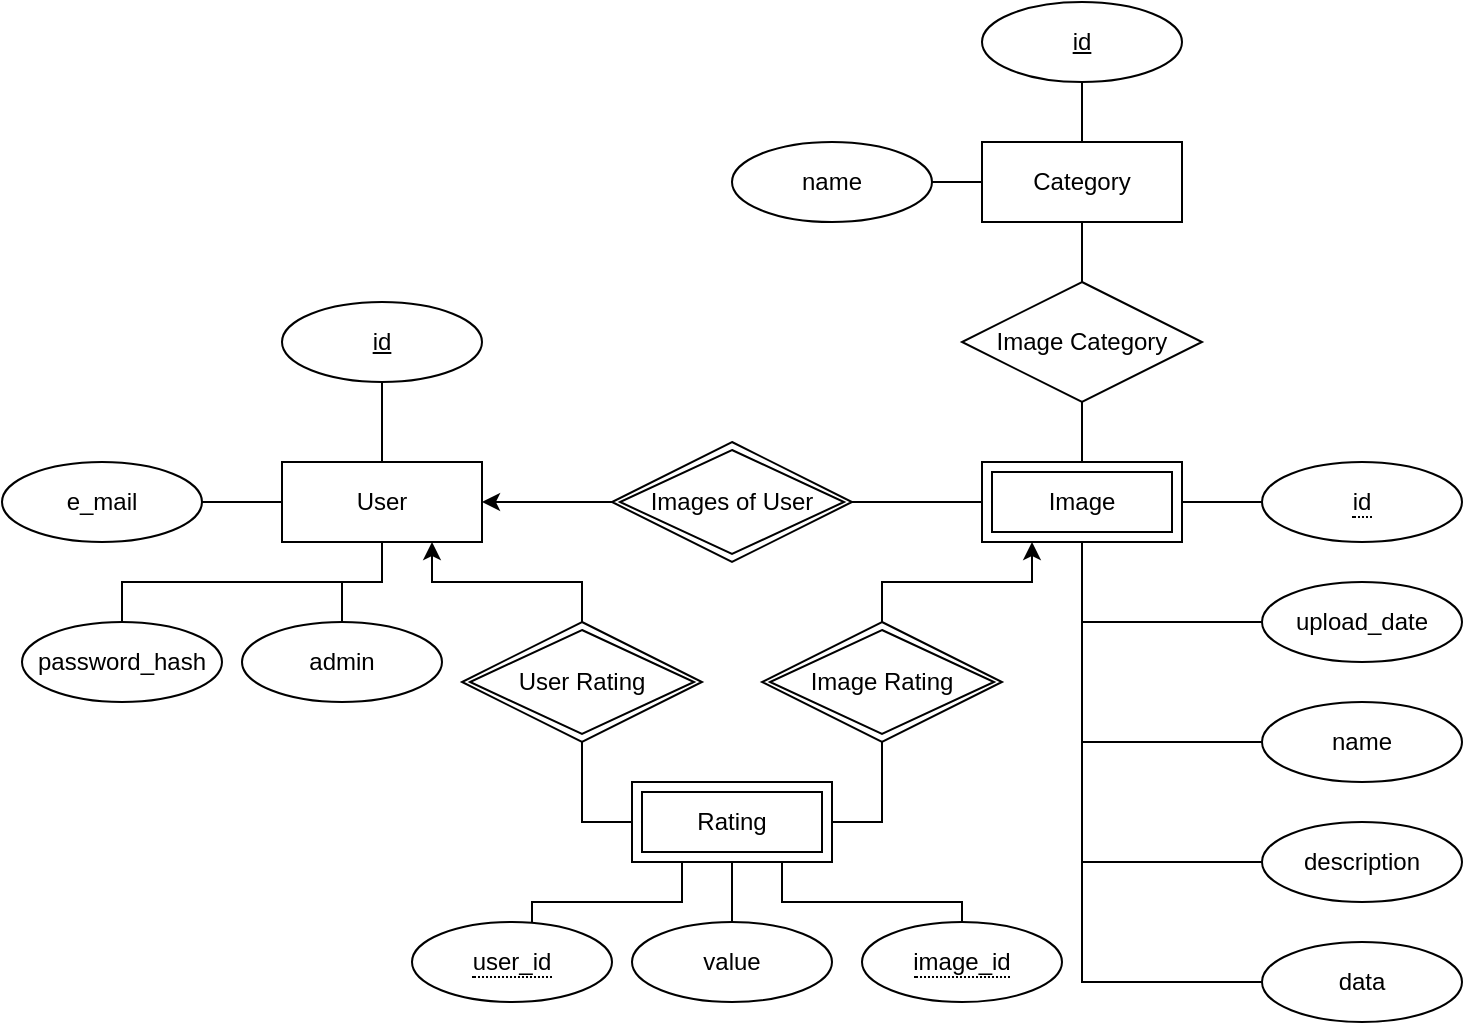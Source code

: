 <mxfile version="13.7.9" type="github"><diagram id="Cm83uvuodBMZl9RMiIEp" name="Page-1"><mxGraphModel dx="981" dy="547" grid="1" gridSize="10" guides="1" tooltips="1" connect="1" arrows="1" fold="1" page="1" pageScale="1" pageWidth="850" pageHeight="1100" math="0" shadow="0"><root><mxCell id="0"/><mxCell id="1" parent="0"/><mxCell id="4D5DgcxDDZrFNItTs5ni-1" value="&lt;div&gt;User&lt;/div&gt;" style="whiteSpace=wrap;html=1;align=center;" vertex="1" parent="1"><mxGeometry x="200" y="240" width="100" height="40" as="geometry"/></mxCell><mxCell id="4D5DgcxDDZrFNItTs5ni-6" style="edgeStyle=orthogonalEdgeStyle;rounded=0;orthogonalLoop=1;jettySize=auto;html=1;exitX=0.5;exitY=1;exitDx=0;exitDy=0;entryX=0.5;entryY=0;entryDx=0;entryDy=0;endArrow=none;endFill=0;" edge="1" parent="1" source="4D5DgcxDDZrFNItTs5ni-2" target="4D5DgcxDDZrFNItTs5ni-1"><mxGeometry relative="1" as="geometry"/></mxCell><mxCell id="4D5DgcxDDZrFNItTs5ni-2" value="&lt;div&gt;id&lt;/div&gt;" style="ellipse;whiteSpace=wrap;html=1;align=center;fontStyle=4;" vertex="1" parent="1"><mxGeometry x="200" y="160" width="100" height="40" as="geometry"/></mxCell><mxCell id="4D5DgcxDDZrFNItTs5ni-7" style="edgeStyle=orthogonalEdgeStyle;rounded=0;orthogonalLoop=1;jettySize=auto;html=1;exitX=1;exitY=0.5;exitDx=0;exitDy=0;entryX=0;entryY=0.5;entryDx=0;entryDy=0;endArrow=none;endFill=0;" edge="1" parent="1" source="4D5DgcxDDZrFNItTs5ni-3" target="4D5DgcxDDZrFNItTs5ni-1"><mxGeometry relative="1" as="geometry"/></mxCell><mxCell id="4D5DgcxDDZrFNItTs5ni-3" value="&lt;div&gt;e_mail&lt;/div&gt;" style="ellipse;whiteSpace=wrap;html=1;align=center;" vertex="1" parent="1"><mxGeometry x="60" y="240" width="100" height="40" as="geometry"/></mxCell><mxCell id="4D5DgcxDDZrFNItTs5ni-8" style="edgeStyle=orthogonalEdgeStyle;rounded=0;orthogonalLoop=1;jettySize=auto;html=1;exitX=0.5;exitY=0;exitDx=0;exitDy=0;endArrow=none;endFill=0;" edge="1" parent="1" source="4D5DgcxDDZrFNItTs5ni-4" target="4D5DgcxDDZrFNItTs5ni-1"><mxGeometry relative="1" as="geometry"/></mxCell><mxCell id="4D5DgcxDDZrFNItTs5ni-4" value="&lt;div&gt;password_hash&lt;/div&gt;" style="ellipse;whiteSpace=wrap;html=1;align=center;" vertex="1" parent="1"><mxGeometry x="70" y="320" width="100" height="40" as="geometry"/></mxCell><mxCell id="4D5DgcxDDZrFNItTs5ni-14" style="edgeStyle=orthogonalEdgeStyle;rounded=0;orthogonalLoop=1;jettySize=auto;html=1;exitX=0;exitY=0.5;exitDx=0;exitDy=0;entryX=1;entryY=0.5;entryDx=0;entryDy=0;endArrow=classic;endFill=1;" edge="1" parent="1" source="4D5DgcxDDZrFNItTs5ni-10" target="4D5DgcxDDZrFNItTs5ni-1"><mxGeometry relative="1" as="geometry"/></mxCell><mxCell id="4D5DgcxDDZrFNItTs5ni-10" value="Images of User" style="shape=rhombus;double=1;perimeter=rhombusPerimeter;whiteSpace=wrap;html=1;align=center;" vertex="1" parent="1"><mxGeometry x="365" y="230" width="120" height="60" as="geometry"/></mxCell><mxCell id="4D5DgcxDDZrFNItTs5ni-13" style="edgeStyle=orthogonalEdgeStyle;rounded=0;orthogonalLoop=1;jettySize=auto;html=1;exitX=1;exitY=0.5;exitDx=0;exitDy=0;entryX=0;entryY=0.5;entryDx=0;entryDy=0;endArrow=none;endFill=0;" edge="1" parent="1" source="4D5DgcxDDZrFNItTs5ni-11" target="4D5DgcxDDZrFNItTs5ni-12"><mxGeometry relative="1" as="geometry"/></mxCell><mxCell id="4D5DgcxDDZrFNItTs5ni-15" style="edgeStyle=orthogonalEdgeStyle;rounded=0;orthogonalLoop=1;jettySize=auto;html=1;exitX=0;exitY=0.5;exitDx=0;exitDy=0;entryX=1;entryY=0.5;entryDx=0;entryDy=0;endArrow=none;endFill=0;" edge="1" parent="1" source="4D5DgcxDDZrFNItTs5ni-11" target="4D5DgcxDDZrFNItTs5ni-10"><mxGeometry relative="1" as="geometry"/></mxCell><mxCell id="4D5DgcxDDZrFNItTs5ni-35" style="edgeStyle=orthogonalEdgeStyle;rounded=0;orthogonalLoop=1;jettySize=auto;html=1;exitX=0.5;exitY=1;exitDx=0;exitDy=0;entryX=0;entryY=0.5;entryDx=0;entryDy=0;endArrow=none;endFill=0;" edge="1" parent="1" source="4D5DgcxDDZrFNItTs5ni-11" target="4D5DgcxDDZrFNItTs5ni-34"><mxGeometry relative="1" as="geometry"/></mxCell><mxCell id="4D5DgcxDDZrFNItTs5ni-39" style="edgeStyle=orthogonalEdgeStyle;rounded=0;orthogonalLoop=1;jettySize=auto;html=1;exitX=0.5;exitY=1;exitDx=0;exitDy=0;entryX=0;entryY=0.5;entryDx=0;entryDy=0;endArrow=none;endFill=0;" edge="1" parent="1" source="4D5DgcxDDZrFNItTs5ni-11" target="4D5DgcxDDZrFNItTs5ni-38"><mxGeometry relative="1" as="geometry"/></mxCell><mxCell id="4D5DgcxDDZrFNItTs5ni-11" value="Image" style="shape=ext;margin=3;double=1;whiteSpace=wrap;html=1;align=center;" vertex="1" parent="1"><mxGeometry x="550" y="240" width="100" height="40" as="geometry"/></mxCell><mxCell id="4D5DgcxDDZrFNItTs5ni-12" value="&lt;span style=&quot;border-bottom: 1px dotted&quot;&gt;id&lt;/span&gt;" style="ellipse;whiteSpace=wrap;html=1;align=center;" vertex="1" parent="1"><mxGeometry x="690" y="240" width="100" height="40" as="geometry"/></mxCell><mxCell id="4D5DgcxDDZrFNItTs5ni-25" style="edgeStyle=orthogonalEdgeStyle;rounded=0;orthogonalLoop=1;jettySize=auto;html=1;entryX=1;entryY=0.5;entryDx=0;entryDy=0;endArrow=none;endFill=0;" edge="1" parent="1" source="4D5DgcxDDZrFNItTs5ni-17" target="4D5DgcxDDZrFNItTs5ni-24"><mxGeometry relative="1" as="geometry"/></mxCell><mxCell id="4D5DgcxDDZrFNItTs5ni-17" value="&lt;div&gt;Category&lt;/div&gt;" style="whiteSpace=wrap;html=1;align=center;" vertex="1" parent="1"><mxGeometry x="550" y="80" width="100" height="40" as="geometry"/></mxCell><mxCell id="4D5DgcxDDZrFNItTs5ni-19" style="edgeStyle=orthogonalEdgeStyle;rounded=0;orthogonalLoop=1;jettySize=auto;html=1;exitX=0.5;exitY=1;exitDx=0;exitDy=0;entryX=0.5;entryY=0;entryDx=0;entryDy=0;endArrow=none;endFill=0;" edge="1" parent="1" source="4D5DgcxDDZrFNItTs5ni-18" target="4D5DgcxDDZrFNItTs5ni-11"><mxGeometry relative="1" as="geometry"/></mxCell><mxCell id="4D5DgcxDDZrFNItTs5ni-20" style="edgeStyle=orthogonalEdgeStyle;rounded=0;orthogonalLoop=1;jettySize=auto;html=1;exitX=0.5;exitY=0;exitDx=0;exitDy=0;entryX=0.5;entryY=1;entryDx=0;entryDy=0;endArrow=none;endFill=0;" edge="1" parent="1" source="4D5DgcxDDZrFNItTs5ni-18" target="4D5DgcxDDZrFNItTs5ni-17"><mxGeometry relative="1" as="geometry"/></mxCell><mxCell id="4D5DgcxDDZrFNItTs5ni-18" value="Image Category" style="shape=rhombus;perimeter=rhombusPerimeter;whiteSpace=wrap;html=1;align=center;" vertex="1" parent="1"><mxGeometry x="540" y="150" width="120" height="60" as="geometry"/></mxCell><mxCell id="4D5DgcxDDZrFNItTs5ni-23" style="edgeStyle=orthogonalEdgeStyle;rounded=0;orthogonalLoop=1;jettySize=auto;html=1;exitX=0.5;exitY=1;exitDx=0;exitDy=0;entryX=0.5;entryY=0;entryDx=0;entryDy=0;endArrow=none;endFill=0;" edge="1" parent="1" source="4D5DgcxDDZrFNItTs5ni-22" target="4D5DgcxDDZrFNItTs5ni-17"><mxGeometry relative="1" as="geometry"/></mxCell><mxCell id="4D5DgcxDDZrFNItTs5ni-22" value="id" style="ellipse;whiteSpace=wrap;html=1;align=center;fontStyle=4;" vertex="1" parent="1"><mxGeometry x="550" y="10" width="100" height="40" as="geometry"/></mxCell><mxCell id="4D5DgcxDDZrFNItTs5ni-24" value="name" style="ellipse;whiteSpace=wrap;html=1;align=center;" vertex="1" parent="1"><mxGeometry x="425" y="80" width="100" height="40" as="geometry"/></mxCell><mxCell id="4D5DgcxDDZrFNItTs5ni-32" style="edgeStyle=orthogonalEdgeStyle;rounded=0;orthogonalLoop=1;jettySize=auto;html=1;exitX=0.5;exitY=0;exitDx=0;exitDy=0;entryX=0.5;entryY=1;entryDx=0;entryDy=0;endArrow=none;endFill=0;" edge="1" parent="1" source="4D5DgcxDDZrFNItTs5ni-31" target="4D5DgcxDDZrFNItTs5ni-1"><mxGeometry relative="1" as="geometry"/></mxCell><mxCell id="4D5DgcxDDZrFNItTs5ni-31" value="&lt;div&gt;admin&lt;/div&gt;" style="ellipse;whiteSpace=wrap;html=1;align=center;" vertex="1" parent="1"><mxGeometry x="180" y="320" width="100" height="40" as="geometry"/></mxCell><mxCell id="4D5DgcxDDZrFNItTs5ni-34" value="name" style="ellipse;whiteSpace=wrap;html=1;align=center;" vertex="1" parent="1"><mxGeometry x="690" y="360" width="100" height="40" as="geometry"/></mxCell><mxCell id="4D5DgcxDDZrFNItTs5ni-37" style="edgeStyle=orthogonalEdgeStyle;rounded=0;orthogonalLoop=1;jettySize=auto;html=1;exitX=0;exitY=0.5;exitDx=0;exitDy=0;entryX=0.5;entryY=1;entryDx=0;entryDy=0;endArrow=none;endFill=0;" edge="1" parent="1" source="4D5DgcxDDZrFNItTs5ni-36" target="4D5DgcxDDZrFNItTs5ni-11"><mxGeometry relative="1" as="geometry"/></mxCell><mxCell id="4D5DgcxDDZrFNItTs5ni-36" value="upload_date" style="ellipse;whiteSpace=wrap;html=1;align=center;" vertex="1" parent="1"><mxGeometry x="690" y="300" width="100" height="40" as="geometry"/></mxCell><mxCell id="4D5DgcxDDZrFNItTs5ni-38" value="description" style="ellipse;whiteSpace=wrap;html=1;align=center;" vertex="1" parent="1"><mxGeometry x="690" y="420" width="100" height="40" as="geometry"/></mxCell><mxCell id="4D5DgcxDDZrFNItTs5ni-42" value="Rating" style="shape=ext;margin=3;double=1;whiteSpace=wrap;html=1;align=center;" vertex="1" parent="1"><mxGeometry x="375" y="400" width="100" height="40" as="geometry"/></mxCell><mxCell id="4D5DgcxDDZrFNItTs5ni-46" style="edgeStyle=orthogonalEdgeStyle;rounded=0;orthogonalLoop=1;jettySize=auto;html=1;exitX=0.5;exitY=1;exitDx=0;exitDy=0;entryX=0;entryY=0.5;entryDx=0;entryDy=0;endArrow=none;endFill=0;" edge="1" parent="1" source="4D5DgcxDDZrFNItTs5ni-43" target="4D5DgcxDDZrFNItTs5ni-42"><mxGeometry relative="1" as="geometry"/></mxCell><mxCell id="4D5DgcxDDZrFNItTs5ni-47" style="edgeStyle=orthogonalEdgeStyle;rounded=0;orthogonalLoop=1;jettySize=auto;html=1;exitX=0.5;exitY=0;exitDx=0;exitDy=0;entryX=0.75;entryY=1;entryDx=0;entryDy=0;endArrow=classic;endFill=1;" edge="1" parent="1" source="4D5DgcxDDZrFNItTs5ni-43" target="4D5DgcxDDZrFNItTs5ni-1"><mxGeometry relative="1" as="geometry"/></mxCell><mxCell id="4D5DgcxDDZrFNItTs5ni-43" value="User Rating" style="shape=rhombus;double=1;perimeter=rhombusPerimeter;whiteSpace=wrap;html=1;align=center;" vertex="1" parent="1"><mxGeometry x="290" y="320" width="120" height="60" as="geometry"/></mxCell><mxCell id="4D5DgcxDDZrFNItTs5ni-45" style="edgeStyle=orthogonalEdgeStyle;rounded=0;orthogonalLoop=1;jettySize=auto;html=1;exitX=0.5;exitY=1;exitDx=0;exitDy=0;entryX=1;entryY=0.5;entryDx=0;entryDy=0;endArrow=none;endFill=0;" edge="1" parent="1" source="4D5DgcxDDZrFNItTs5ni-44" target="4D5DgcxDDZrFNItTs5ni-42"><mxGeometry relative="1" as="geometry"/></mxCell><mxCell id="4D5DgcxDDZrFNItTs5ni-48" style="edgeStyle=orthogonalEdgeStyle;rounded=0;orthogonalLoop=1;jettySize=auto;html=1;exitX=0.5;exitY=0;exitDx=0;exitDy=0;entryX=0.25;entryY=1;entryDx=0;entryDy=0;endArrow=classic;endFill=1;" edge="1" parent="1" source="4D5DgcxDDZrFNItTs5ni-44" target="4D5DgcxDDZrFNItTs5ni-11"><mxGeometry relative="1" as="geometry"/></mxCell><mxCell id="4D5DgcxDDZrFNItTs5ni-44" value="Image Rating" style="shape=rhombus;double=1;perimeter=rhombusPerimeter;whiteSpace=wrap;html=1;align=center;" vertex="1" parent="1"><mxGeometry x="440" y="320" width="120" height="60" as="geometry"/></mxCell><mxCell id="4D5DgcxDDZrFNItTs5ni-52" style="edgeStyle=orthogonalEdgeStyle;rounded=0;orthogonalLoop=1;jettySize=auto;html=1;entryX=0.25;entryY=1;entryDx=0;entryDy=0;endArrow=none;endFill=0;" edge="1" parent="1" source="4D5DgcxDDZrFNItTs5ni-49" target="4D5DgcxDDZrFNItTs5ni-42"><mxGeometry relative="1" as="geometry"><Array as="points"><mxPoint x="325" y="460"/><mxPoint x="400" y="460"/></Array></mxGeometry></mxCell><mxCell id="4D5DgcxDDZrFNItTs5ni-49" value="&lt;span style=&quot;border-bottom: 1px dotted&quot;&gt;user_id&lt;/span&gt;" style="ellipse;whiteSpace=wrap;html=1;align=center;" vertex="1" parent="1"><mxGeometry x="265" y="470" width="100" height="40" as="geometry"/></mxCell><mxCell id="4D5DgcxDDZrFNItTs5ni-51" style="edgeStyle=orthogonalEdgeStyle;rounded=0;orthogonalLoop=1;jettySize=auto;html=1;exitX=0.5;exitY=0;exitDx=0;exitDy=0;entryX=0.75;entryY=1;entryDx=0;entryDy=0;endArrow=none;endFill=0;" edge="1" parent="1" source="4D5DgcxDDZrFNItTs5ni-50" target="4D5DgcxDDZrFNItTs5ni-42"><mxGeometry relative="1" as="geometry"><Array as="points"><mxPoint x="540" y="460"/><mxPoint x="450" y="460"/></Array></mxGeometry></mxCell><mxCell id="4D5DgcxDDZrFNItTs5ni-50" value="&lt;span style=&quot;border-bottom: 1px dotted&quot;&gt;image_id&lt;/span&gt;" style="ellipse;whiteSpace=wrap;html=1;align=center;" vertex="1" parent="1"><mxGeometry x="490" y="470" width="100" height="40" as="geometry"/></mxCell><mxCell id="4D5DgcxDDZrFNItTs5ni-54" style="edgeStyle=orthogonalEdgeStyle;rounded=0;orthogonalLoop=1;jettySize=auto;html=1;entryX=0.5;entryY=1;entryDx=0;entryDy=0;endArrow=none;endFill=0;" edge="1" parent="1" source="4D5DgcxDDZrFNItTs5ni-53" target="4D5DgcxDDZrFNItTs5ni-42"><mxGeometry relative="1" as="geometry"/></mxCell><mxCell id="4D5DgcxDDZrFNItTs5ni-53" value="value" style="ellipse;whiteSpace=wrap;html=1;align=center;" vertex="1" parent="1"><mxGeometry x="375" y="470" width="100" height="40" as="geometry"/></mxCell><mxCell id="4D5DgcxDDZrFNItTs5ni-56" style="edgeStyle=orthogonalEdgeStyle;rounded=0;orthogonalLoop=1;jettySize=auto;html=1;exitX=0;exitY=0.5;exitDx=0;exitDy=0;entryX=0.5;entryY=1;entryDx=0;entryDy=0;endArrow=none;endFill=0;" edge="1" parent="1" source="4D5DgcxDDZrFNItTs5ni-55" target="4D5DgcxDDZrFNItTs5ni-11"><mxGeometry relative="1" as="geometry"/></mxCell><mxCell id="4D5DgcxDDZrFNItTs5ni-55" value="data" style="ellipse;whiteSpace=wrap;html=1;align=center;" vertex="1" parent="1"><mxGeometry x="690" y="480" width="100" height="40" as="geometry"/></mxCell></root></mxGraphModel></diagram></mxfile>